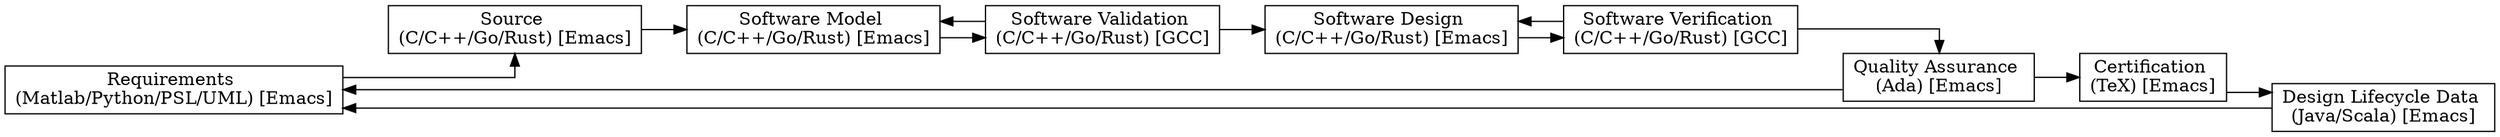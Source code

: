 digraph Project {
  // Introduction
  graph [rankdir = LR, splines=ortho];
  node[shape=record];

  // Blocks
  Requirements[label="Requirements \n(Matlab/Python/PSL/UML) [Emacs]"];
  Source[label="Source \n(C/C++/Go/Rust) [Emacs]"];
  Model[label="Software Model \n(C/C++/Go/Rust) [Emacs]"];
  Validation[label="Software Validation \n(C/C++/Go/Rust) [GCC]"];
  Design[label="Software Design \n(C/C++/Go/Rust) [Emacs]"];
  Verification[label="Software Verification \n(C/C++/Go/Rust) [GCC]"];
  Quality[label="Quality Assurance \n(Ada) [Emacs]"];
  Certification[label="Certification \n(TeX) [Emacs]"];
  Lifecycle[label="Design Lifecycle Data \n(Java/Scala) [Emacs]"];

  // Sequence
  Requirements -> Source;
  Source -> Model;
  Model -> Validation;
  Validation -> Design;
  Design -> Verification;
  Verification -> Quality;
  Quality -> Certification;
  Certification -> Lifecycle;
  Lifecycle -> Requirements;

  // Feedback
  Validation -> Model;
  Verification -> Design;
  Quality -> Requirements;
}
